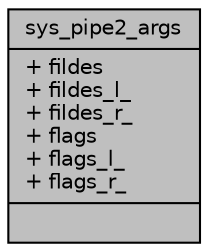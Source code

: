 digraph "sys_pipe2_args"
{
 // LATEX_PDF_SIZE
  edge [fontname="Helvetica",fontsize="10",labelfontname="Helvetica",labelfontsize="10"];
  node [fontname="Helvetica",fontsize="10",shape=record];
  Node1 [label="{sys_pipe2_args\n|+ fildes\l+ fildes_l_\l+ fildes_r_\l+ flags\l+ flags_l_\l+ flags_r_\l|}",height=0.2,width=0.4,color="black", fillcolor="grey75", style="filled", fontcolor="black",tooltip=" "];
}
